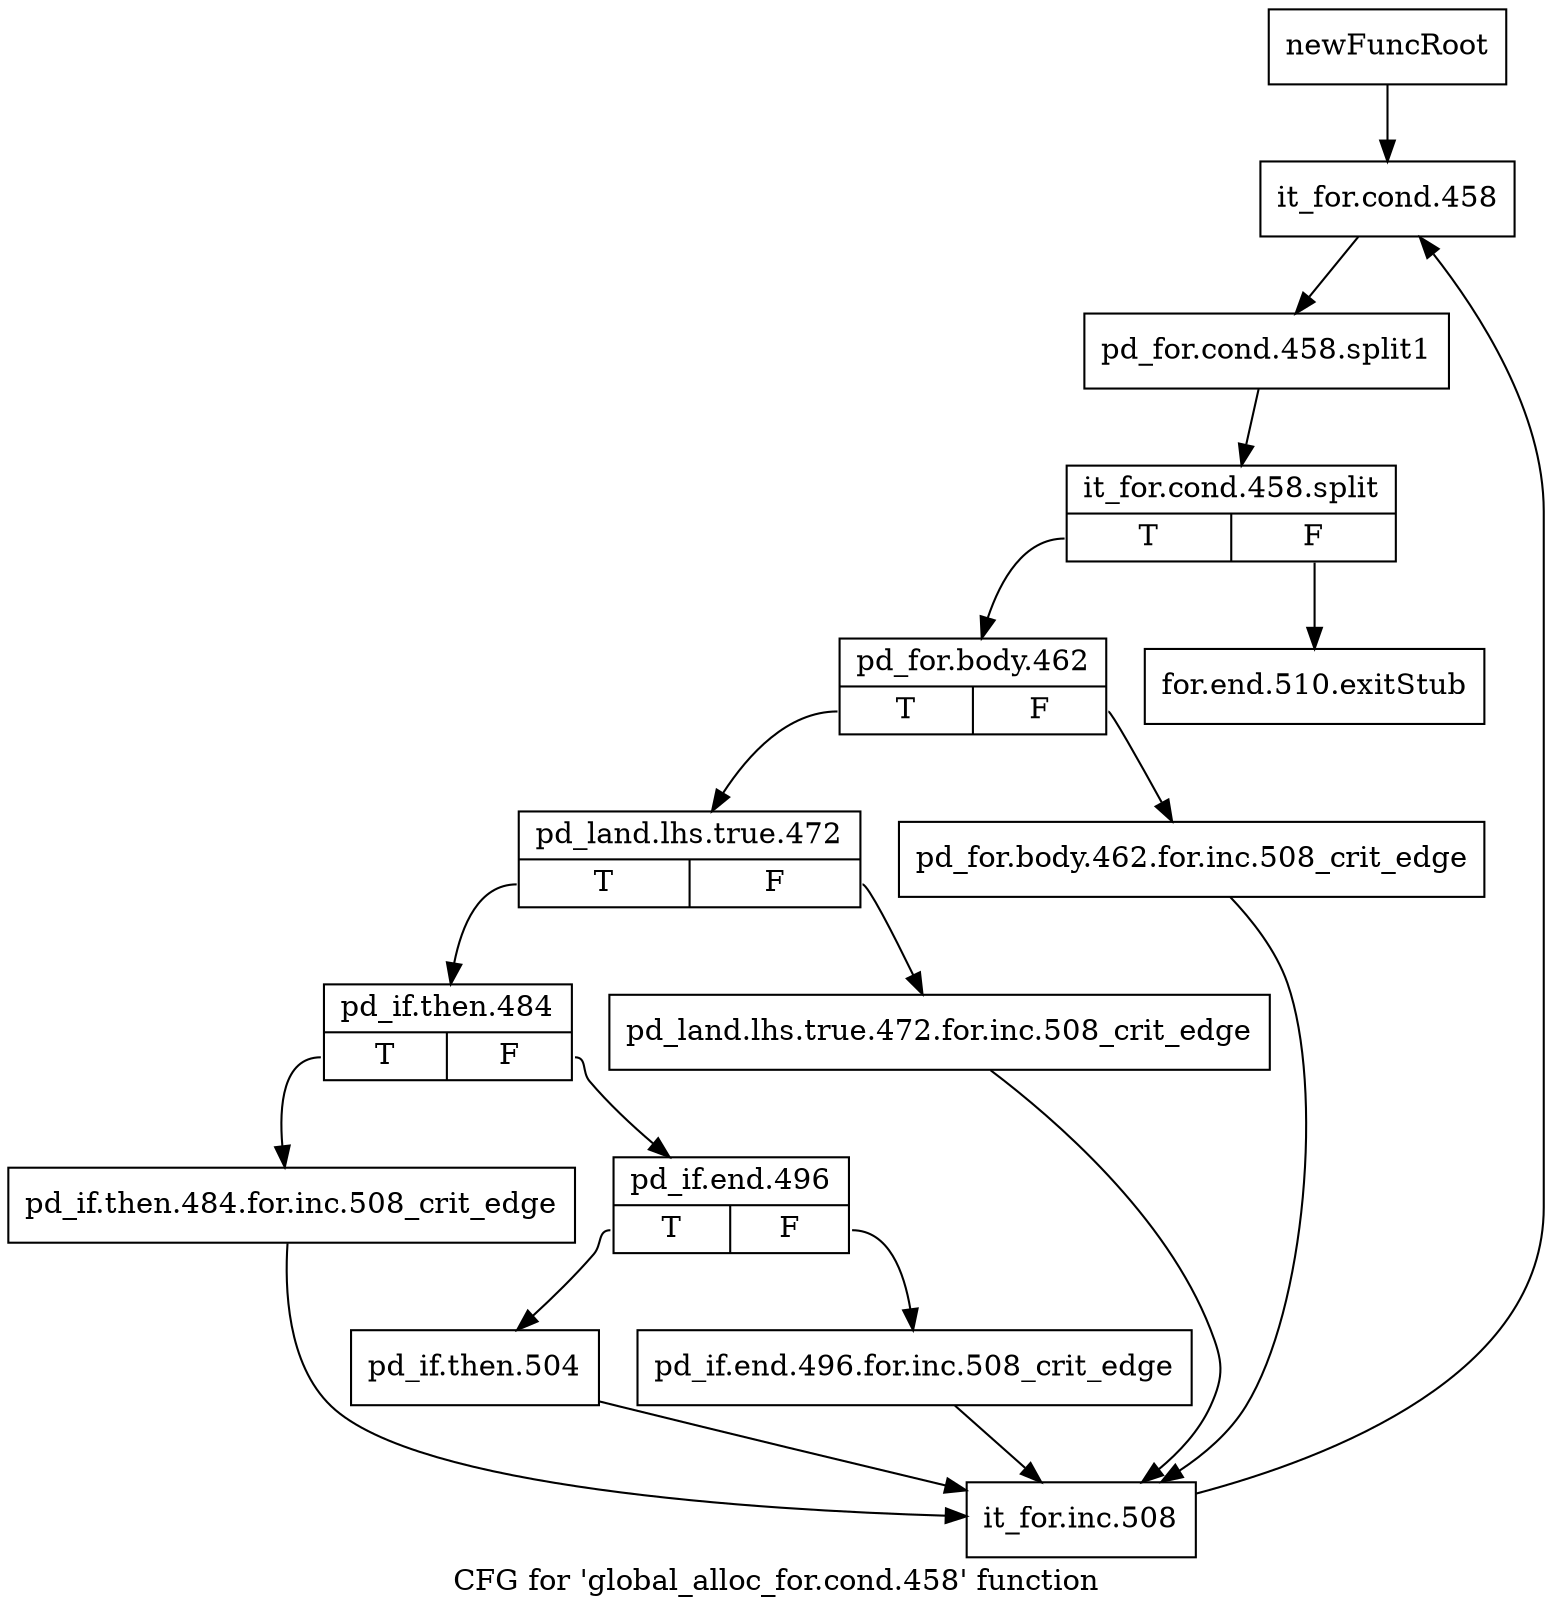 digraph "CFG for 'global_alloc_for.cond.458' function" {
	label="CFG for 'global_alloc_for.cond.458' function";

	Node0xb1f4280 [shape=record,label="{newFuncRoot}"];
	Node0xb1f4280 -> Node0xb1f4320;
	Node0xb1f42d0 [shape=record,label="{for.end.510.exitStub}"];
	Node0xb1f4320 [shape=record,label="{it_for.cond.458}"];
	Node0xb1f4320 -> Node0xf707e50;
	Node0xf707e50 [shape=record,label="{pd_for.cond.458.split1}"];
	Node0xf707e50 -> Node0xf7e1880;
	Node0xf7e1880 [shape=record,label="{it_for.cond.458.split|{<s0>T|<s1>F}}"];
	Node0xf7e1880:s0 -> Node0xb1f4370;
	Node0xf7e1880:s1 -> Node0xb1f42d0;
	Node0xb1f4370 [shape=record,label="{pd_for.body.462|{<s0>T|<s1>F}}"];
	Node0xb1f4370:s0 -> Node0xb1f4410;
	Node0xb1f4370:s1 -> Node0xb1f43c0;
	Node0xb1f43c0 [shape=record,label="{pd_for.body.462.for.inc.508_crit_edge}"];
	Node0xb1f43c0 -> Node0xb1f4640;
	Node0xb1f4410 [shape=record,label="{pd_land.lhs.true.472|{<s0>T|<s1>F}}"];
	Node0xb1f4410:s0 -> Node0xb1f44b0;
	Node0xb1f4410:s1 -> Node0xb1f4460;
	Node0xb1f4460 [shape=record,label="{pd_land.lhs.true.472.for.inc.508_crit_edge}"];
	Node0xb1f4460 -> Node0xb1f4640;
	Node0xb1f44b0 [shape=record,label="{pd_if.then.484|{<s0>T|<s1>F}}"];
	Node0xb1f44b0:s0 -> Node0xb1f45f0;
	Node0xb1f44b0:s1 -> Node0xb1f4500;
	Node0xb1f4500 [shape=record,label="{pd_if.end.496|{<s0>T|<s1>F}}"];
	Node0xb1f4500:s0 -> Node0xb1f45a0;
	Node0xb1f4500:s1 -> Node0xb1f4550;
	Node0xb1f4550 [shape=record,label="{pd_if.end.496.for.inc.508_crit_edge}"];
	Node0xb1f4550 -> Node0xb1f4640;
	Node0xb1f45a0 [shape=record,label="{pd_if.then.504}"];
	Node0xb1f45a0 -> Node0xb1f4640;
	Node0xb1f45f0 [shape=record,label="{pd_if.then.484.for.inc.508_crit_edge}"];
	Node0xb1f45f0 -> Node0xb1f4640;
	Node0xb1f4640 [shape=record,label="{it_for.inc.508}"];
	Node0xb1f4640 -> Node0xb1f4320;
}
